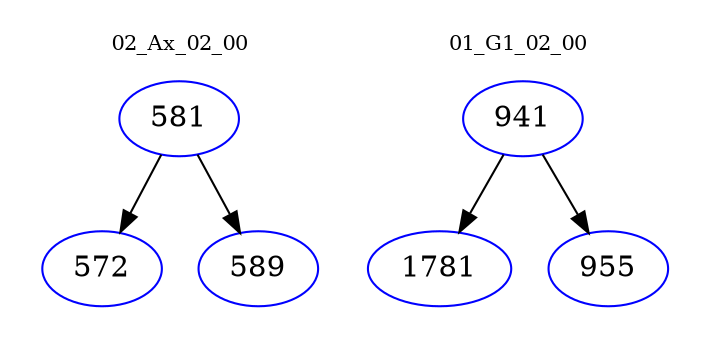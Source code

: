 digraph{
subgraph cluster_0 {
color = white
label = "02_Ax_02_00";
fontsize=10;
T0_581 [label="581", color="blue"]
T0_581 -> T0_572 [color="black"]
T0_572 [label="572", color="blue"]
T0_581 -> T0_589 [color="black"]
T0_589 [label="589", color="blue"]
}
subgraph cluster_1 {
color = white
label = "01_G1_02_00";
fontsize=10;
T1_941 [label="941", color="blue"]
T1_941 -> T1_1781 [color="black"]
T1_1781 [label="1781", color="blue"]
T1_941 -> T1_955 [color="black"]
T1_955 [label="955", color="blue"]
}
}
